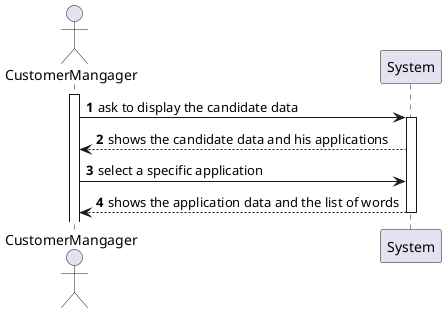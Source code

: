 @startuml
'https://plantuml.com/sequence-diagram
actor "CustomerMangager" as cm
participant "System" as sys

autonumber

activate cm
cm -> sys: ask to display the candidate data
activate sys
sys --> cm: shows the candidate data and his applications
cm ->sys: select a specific application
sys --> cm: shows the application data and the list of words







deactivate sys



@enduml